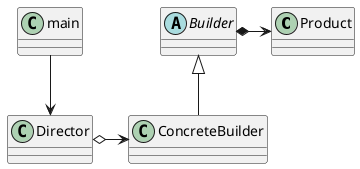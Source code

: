 @startuml

class Product
Abstract class Builder

Builder *->  Product

class ConcreteBuilder extends Builder

class Director

Director o-> ConcreteBuilder

main --> Director

@enduml
